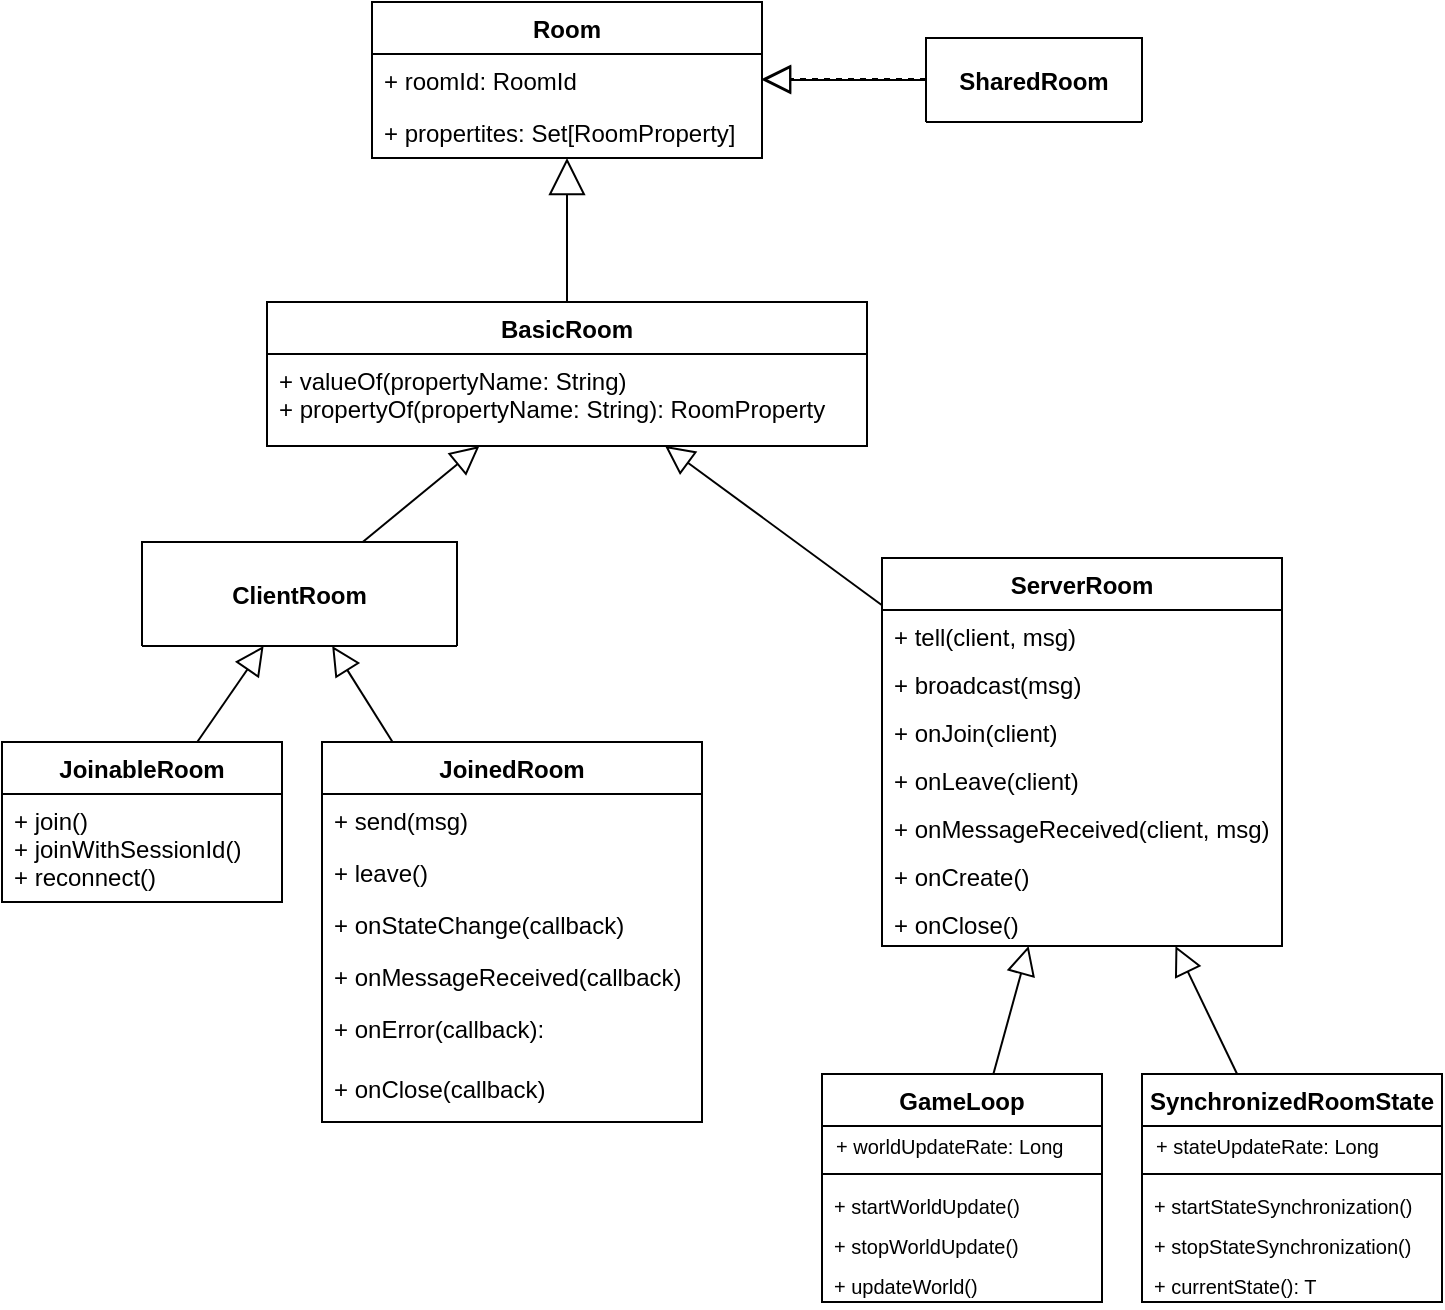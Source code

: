 <mxfile version="13.0.3" type="device" pages="4"><diagram id="ANvYU7w54oOPpQcC6ar3" name="detailed"><mxGraphModel dx="1086" dy="776" grid="1" gridSize="10" guides="1" tooltips="1" connect="1" arrows="1" fold="1" page="1" pageScale="1" pageWidth="827" pageHeight="1169" math="0" shadow="0"><root><mxCell id="0"/><mxCell id="1" parent="0"/><mxCell id="Jf699cSOZhtAb6FgL5ux-11" value="" style="endArrow=block;endSize=16;endFill=0;html=1;entryX=0.5;entryY=1;entryDx=0;entryDy=0;" parent="1" source="Jf699cSOZhtAb6FgL5ux-7" target="Jf699cSOZhtAb6FgL5ux-2" edge="1"><mxGeometry width="160" relative="1" as="geometry"><mxPoint x="120" y="130" as="sourcePoint"/><mxPoint x="280" y="130" as="targetPoint"/></mxGeometry></mxCell><mxCell id="tL595lsRaXTVZxqntEhU-9" value="" style="endArrow=block;endFill=0;endSize=12;html=1;" parent="1" source="q564kaZNd2fOxG2c7eRx-20" target="q564kaZNd2fOxG2c7eRx-17" edge="1"><mxGeometry width="160" relative="1" as="geometry"><mxPoint x="140" y="330" as="sourcePoint"/><mxPoint x="246.012" y="352" as="targetPoint"/></mxGeometry></mxCell><mxCell id="Jf699cSOZhtAb6FgL5ux-2" value="Room" style="swimlane;fontStyle=1;align=center;verticalAlign=top;childLayout=stackLayout;horizontal=1;startSize=26;horizontalStack=0;resizeParent=1;resizeParentMax=0;resizeLast=0;collapsible=1;marginBottom=0;" parent="1" vertex="1"><mxGeometry x="305" y="20" width="195" height="78" as="geometry"/></mxCell><mxCell id="Jf699cSOZhtAb6FgL5ux-3" value="+ roomId: RoomId" style="text;strokeColor=none;fillColor=none;align=left;verticalAlign=top;spacingLeft=4;spacingRight=4;overflow=hidden;rotatable=0;points=[[0,0.5],[1,0.5]];portConstraint=eastwest;" parent="Jf699cSOZhtAb6FgL5ux-2" vertex="1"><mxGeometry y="26" width="195" height="26" as="geometry"/></mxCell><mxCell id="q564kaZNd2fOxG2c7eRx-1" value="+ propertites: Set[RoomProperty]" style="text;strokeColor=none;fillColor=none;align=left;verticalAlign=top;spacingLeft=4;spacingRight=4;overflow=hidden;rotatable=0;points=[[0,0.5],[1,0.5]];portConstraint=eastwest;" parent="Jf699cSOZhtAb6FgL5ux-2" vertex="1"><mxGeometry y="52" width="195" height="26" as="geometry"/></mxCell><mxCell id="q564kaZNd2fOxG2c7eRx-27" style="edgeStyle=none;rounded=0;orthogonalLoop=1;jettySize=auto;html=1;startSize=8;endArrow=block;endFill=0;endSize=12;" parent="1" source="q564kaZNd2fOxG2c7eRx-23" target="q564kaZNd2fOxG2c7eRx-17" edge="1"><mxGeometry relative="1" as="geometry"/></mxCell><mxCell id="q564kaZNd2fOxG2c7eRx-62" style="edgeStyle=none;rounded=0;orthogonalLoop=1;jettySize=auto;html=1;startSize=8;endArrow=block;endFill=0;endSize=12;fontSize=12;" parent="1" source="q564kaZNd2fOxG2c7eRx-17" target="Jf699cSOZhtAb6FgL5ux-7" edge="1"><mxGeometry relative="1" as="geometry"/></mxCell><mxCell id="q564kaZNd2fOxG2c7eRx-59" style="edgeStyle=none;rounded=0;orthogonalLoop=1;jettySize=auto;html=1;startSize=8;endArrow=block;endFill=0;endSize=12;fontSize=12;" parent="1" source="q564kaZNd2fOxG2c7eRx-37" target="Jf699cSOZhtAb6FgL5ux-7" edge="1"><mxGeometry relative="1" as="geometry"/></mxCell><mxCell id="Jf699cSOZhtAb6FgL5ux-7" value="BasicRoom" style="swimlane;fontStyle=1;align=center;verticalAlign=top;childLayout=stackLayout;horizontal=1;startSize=26;horizontalStack=0;resizeParent=1;resizeParentMax=0;resizeLast=0;collapsible=1;marginBottom=0;" parent="1" vertex="1"><mxGeometry x="252.5" y="170" width="300" height="72" as="geometry"/></mxCell><mxCell id="Jf699cSOZhtAb6FgL5ux-10" value="+ valueOf(propertyName: String)&#10;+ propertyOf(propertyName: String): RoomProperty" style="text;strokeColor=none;fillColor=none;align=left;verticalAlign=top;spacingLeft=4;spacingRight=4;overflow=hidden;rotatable=0;points=[[0,0.5],[1,0.5]];portConstraint=eastwest;" parent="Jf699cSOZhtAb6FgL5ux-7" vertex="1"><mxGeometry y="26" width="300" height="46" as="geometry"/></mxCell><mxCell id="OmDBJyFpYIPHmztJFAtA-1" value="SharedRoom" style="swimlane;fontStyle=1;align=center;verticalAlign=middle;childLayout=stackLayout;horizontal=1;startSize=52;horizontalStack=0;resizeParent=1;resizeParentMax=0;resizeLast=0;collapsible=1;marginBottom=0;" parent="1" vertex="1"><mxGeometry x="582" y="38" width="108" height="42" as="geometry"/></mxCell><mxCell id="q564kaZNd2fOxG2c7eRx-37" value="ServerRoom" style="swimlane;fontStyle=1;align=center;verticalAlign=top;childLayout=stackLayout;horizontal=1;startSize=26;horizontalStack=0;resizeParent=1;resizeParentMax=0;resizeLast=0;collapsible=1;marginBottom=0;labelBackgroundColor=#ffffff;fillColor=#ffffff;" parent="1" vertex="1"><mxGeometry x="560" y="298" width="200" height="194" as="geometry"/></mxCell><mxCell id="q564kaZNd2fOxG2c7eRx-40" value="+ tell(client, msg)&#10;" style="text;strokeColor=none;fillColor=none;align=left;verticalAlign=top;spacingLeft=4;spacingRight=4;overflow=hidden;rotatable=0;points=[[0,0.5],[1,0.5]];portConstraint=eastwest;fontSize=12;" parent="q564kaZNd2fOxG2c7eRx-37" vertex="1"><mxGeometry y="26" width="200" height="24" as="geometry"/></mxCell><mxCell id="q564kaZNd2fOxG2c7eRx-41" value="+ broadcast(msg)" style="text;strokeColor=none;fillColor=none;align=left;verticalAlign=top;spacingLeft=4;spacingRight=4;overflow=hidden;rotatable=0;points=[[0,0.5],[1,0.5]];portConstraint=eastwest;fontSize=12;" parent="q564kaZNd2fOxG2c7eRx-37" vertex="1"><mxGeometry y="50" width="200" height="24" as="geometry"/></mxCell><mxCell id="q564kaZNd2fOxG2c7eRx-42" value="+ onJoin(client)" style="text;strokeColor=none;fillColor=none;align=left;verticalAlign=top;spacingLeft=4;spacingRight=4;overflow=hidden;rotatable=0;points=[[0,0.5],[1,0.5]];portConstraint=eastwest;fontSize=12;" parent="q564kaZNd2fOxG2c7eRx-37" vertex="1"><mxGeometry y="74" width="200" height="24" as="geometry"/></mxCell><mxCell id="q564kaZNd2fOxG2c7eRx-43" value="+ onLeave(client)" style="text;strokeColor=none;fillColor=none;align=left;verticalAlign=top;spacingLeft=4;spacingRight=4;overflow=hidden;rotatable=0;points=[[0,0.5],[1,0.5]];portConstraint=eastwest;fontSize=12;" parent="q564kaZNd2fOxG2c7eRx-37" vertex="1"><mxGeometry y="98" width="200" height="24" as="geometry"/></mxCell><mxCell id="q564kaZNd2fOxG2c7eRx-44" value="+ onMessageReceived(client, msg)" style="text;strokeColor=none;fillColor=none;align=left;verticalAlign=top;spacingLeft=4;spacingRight=4;overflow=hidden;rotatable=0;points=[[0,0.5],[1,0.5]];portConstraint=eastwest;fontSize=12;" parent="q564kaZNd2fOxG2c7eRx-37" vertex="1"><mxGeometry y="122" width="200" height="24" as="geometry"/></mxCell><mxCell id="q564kaZNd2fOxG2c7eRx-45" value="+ onCreate()" style="text;strokeColor=none;fillColor=none;align=left;verticalAlign=top;spacingLeft=4;spacingRight=4;overflow=hidden;rotatable=0;points=[[0,0.5],[1,0.5]];portConstraint=eastwest;fontSize=12;" parent="q564kaZNd2fOxG2c7eRx-37" vertex="1"><mxGeometry y="146" width="200" height="24" as="geometry"/></mxCell><mxCell id="q564kaZNd2fOxG2c7eRx-46" value="+ onClose()" style="text;strokeColor=none;fillColor=none;align=left;verticalAlign=top;spacingLeft=4;spacingRight=4;overflow=hidden;rotatable=0;points=[[0,0.5],[1,0.5]];portConstraint=eastwest;fontSize=12;" parent="q564kaZNd2fOxG2c7eRx-37" vertex="1"><mxGeometry y="170" width="200" height="24" as="geometry"/></mxCell><mxCell id="q564kaZNd2fOxG2c7eRx-60" style="edgeStyle=none;rounded=0;orthogonalLoop=1;jettySize=auto;html=1;startSize=8;endArrow=block;endFill=0;endSize=12;fontSize=12;" parent="1" source="q564kaZNd2fOxG2c7eRx-47" target="q564kaZNd2fOxG2c7eRx-37" edge="1"><mxGeometry relative="1" as="geometry"/></mxCell><mxCell id="q564kaZNd2fOxG2c7eRx-61" style="edgeStyle=none;rounded=0;orthogonalLoop=1;jettySize=auto;html=1;startSize=8;endArrow=block;endFill=0;endSize=12;fontSize=12;" parent="1" source="q564kaZNd2fOxG2c7eRx-53" target="q564kaZNd2fOxG2c7eRx-37" edge="1"><mxGeometry relative="1" as="geometry"/></mxCell><mxCell id="q564kaZNd2fOxG2c7eRx-53" value="SynchronizedRoomState" style="swimlane;fontStyle=1;align=center;verticalAlign=top;childLayout=stackLayout;horizontal=1;startSize=26;horizontalStack=0;resizeParent=1;resizeParentMax=0;resizeLast=0;collapsible=1;marginBottom=0;labelBackgroundColor=none;" parent="1" vertex="1"><mxGeometry x="690" y="556" width="150" height="114" as="geometry"/></mxCell><mxCell id="q564kaZNd2fOxG2c7eRx-54" value="+ stateUpdateRate: Long" style="text;strokeColor=none;fillColor=none;align=left;verticalAlign=middle;spacingLeft=5;spacingRight=4;overflow=hidden;rotatable=0;points=[[0,0.5],[1,0.5]];portConstraint=eastwest;spacing=2;fontSize=10;" parent="q564kaZNd2fOxG2c7eRx-53" vertex="1"><mxGeometry y="26" width="150" height="20" as="geometry"/></mxCell><mxCell id="q564kaZNd2fOxG2c7eRx-55" value="" style="line;strokeWidth=1;fillColor=none;align=left;verticalAlign=middle;spacingTop=-1;spacingLeft=3;spacingRight=3;rotatable=0;labelPosition=right;points=[];portConstraint=eastwest;" parent="q564kaZNd2fOxG2c7eRx-53" vertex="1"><mxGeometry y="46" width="150" height="8" as="geometry"/></mxCell><mxCell id="q564kaZNd2fOxG2c7eRx-56" value="+ startStateSynchronization()" style="text;strokeColor=none;fillColor=none;align=left;verticalAlign=top;spacingLeft=4;spacingRight=4;overflow=hidden;rotatable=0;points=[[0,0.5],[1,0.5]];portConstraint=eastwest;fontSize=10;" parent="q564kaZNd2fOxG2c7eRx-53" vertex="1"><mxGeometry y="54" width="150" height="20" as="geometry"/></mxCell><mxCell id="q564kaZNd2fOxG2c7eRx-57" value="+ stopStateSynchronization()" style="text;strokeColor=none;fillColor=none;align=left;verticalAlign=top;spacingLeft=4;spacingRight=4;overflow=hidden;rotatable=0;points=[[0,0.5],[1,0.5]];portConstraint=eastwest;fontSize=10;" parent="q564kaZNd2fOxG2c7eRx-53" vertex="1"><mxGeometry y="74" width="150" height="20" as="geometry"/></mxCell><mxCell id="q564kaZNd2fOxG2c7eRx-58" value="+ currentState(): T" style="text;strokeColor=none;fillColor=none;align=left;verticalAlign=top;spacingLeft=4;spacingRight=4;overflow=hidden;rotatable=0;points=[[0,0.5],[1,0.5]];portConstraint=eastwest;fontSize=10;" parent="q564kaZNd2fOxG2c7eRx-53" vertex="1"><mxGeometry y="94" width="150" height="20" as="geometry"/></mxCell><mxCell id="q564kaZNd2fOxG2c7eRx-17" value="ClientRoom" style="swimlane;fontStyle=1;align=center;verticalAlign=middle;childLayout=stackLayout;horizontal=1;startSize=52;horizontalStack=0;resizeParent=1;resizeParentMax=0;resizeLast=0;collapsible=1;marginBottom=0;" parent="1" vertex="1"><mxGeometry x="190" y="290" width="157.5" height="52" as="geometry"/></mxCell><mxCell id="q564kaZNd2fOxG2c7eRx-23" value="JoinedRoom" style="swimlane;fontStyle=1;align=center;verticalAlign=top;childLayout=stackLayout;horizontal=1;startSize=26;horizontalStack=0;resizeParent=1;resizeParentMax=0;resizeLast=0;collapsible=1;marginBottom=0;" parent="1" vertex="1"><mxGeometry x="280" y="390" width="190" height="190" as="geometry"/></mxCell><mxCell id="q564kaZNd2fOxG2c7eRx-29" value="+ send(msg)" style="text;strokeColor=none;fillColor=none;align=left;verticalAlign=top;spacingLeft=4;spacingRight=4;overflow=hidden;rotatable=0;points=[[0,0.5],[1,0.5]];portConstraint=eastwest;" parent="q564kaZNd2fOxG2c7eRx-23" vertex="1"><mxGeometry y="26" width="190" height="26" as="geometry"/></mxCell><mxCell id="q564kaZNd2fOxG2c7eRx-28" value="+ leave()" style="text;strokeColor=none;fillColor=none;align=left;verticalAlign=top;spacingLeft=4;spacingRight=4;overflow=hidden;rotatable=0;points=[[0,0.5],[1,0.5]];portConstraint=eastwest;" parent="q564kaZNd2fOxG2c7eRx-23" vertex="1"><mxGeometry y="52" width="190" height="26" as="geometry"/></mxCell><mxCell id="q564kaZNd2fOxG2c7eRx-26" value="+ onStateChange(callback)" style="text;strokeColor=none;fillColor=none;align=left;verticalAlign=top;spacingLeft=4;spacingRight=4;overflow=hidden;rotatable=0;points=[[0,0.5],[1,0.5]];portConstraint=eastwest;" parent="q564kaZNd2fOxG2c7eRx-23" vertex="1"><mxGeometry y="78" width="190" height="26" as="geometry"/></mxCell><mxCell id="q564kaZNd2fOxG2c7eRx-30" value="+ onMessageReceived(callback)" style="text;strokeColor=none;fillColor=none;align=left;verticalAlign=top;spacingLeft=4;spacingRight=4;overflow=hidden;rotatable=0;points=[[0,0.5],[1,0.5]];portConstraint=eastwest;" parent="q564kaZNd2fOxG2c7eRx-23" vertex="1"><mxGeometry y="104" width="190" height="26" as="geometry"/></mxCell><mxCell id="q564kaZNd2fOxG2c7eRx-24" value="+ onError(callback): " style="text;strokeColor=none;fillColor=none;align=left;verticalAlign=top;spacingLeft=4;spacingRight=4;overflow=hidden;rotatable=0;points=[[0,0.5],[1,0.5]];portConstraint=eastwest;" parent="q564kaZNd2fOxG2c7eRx-23" vertex="1"><mxGeometry y="130" width="190" height="60" as="geometry"/></mxCell><mxCell id="q564kaZNd2fOxG2c7eRx-20" value="JoinableRoom" style="swimlane;fontStyle=1;align=center;verticalAlign=top;childLayout=stackLayout;horizontal=1;startSize=26;horizontalStack=0;resizeParent=1;resizeParentMax=0;resizeLast=0;collapsible=1;marginBottom=0;" parent="1" vertex="1"><mxGeometry x="120" y="390" width="140" height="80" as="geometry"/></mxCell><mxCell id="q564kaZNd2fOxG2c7eRx-21" value="+ join()&#10;+ joinWithSessionId()&#10;+ reconnect()&#10;&#10;" style="text;strokeColor=none;fillColor=none;align=left;verticalAlign=top;spacingLeft=4;spacingRight=4;overflow=hidden;rotatable=0;points=[[0,0.5],[1,0.5]];portConstraint=eastwest;" parent="q564kaZNd2fOxG2c7eRx-20" vertex="1"><mxGeometry y="26" width="140" height="54" as="geometry"/></mxCell><mxCell id="q564kaZNd2fOxG2c7eRx-47" value="GameLoop" style="swimlane;fontStyle=1;align=center;verticalAlign=top;childLayout=stackLayout;horizontal=1;startSize=26;horizontalStack=0;resizeParent=1;resizeParentMax=0;resizeLast=0;collapsible=1;marginBottom=0;labelBackgroundColor=none;" parent="1" vertex="1"><mxGeometry x="530" y="556" width="140" height="114" as="geometry"/></mxCell><mxCell id="q564kaZNd2fOxG2c7eRx-48" value="+ worldUpdateRate: Long" style="text;strokeColor=none;fillColor=none;align=left;verticalAlign=middle;spacingLeft=5;spacingRight=4;overflow=hidden;rotatable=0;points=[[0,0.5],[1,0.5]];portConstraint=eastwest;spacing=2;fontSize=10;" parent="q564kaZNd2fOxG2c7eRx-47" vertex="1"><mxGeometry y="26" width="140" height="20" as="geometry"/></mxCell><mxCell id="q564kaZNd2fOxG2c7eRx-49" value="" style="line;strokeWidth=1;fillColor=none;align=left;verticalAlign=middle;spacingTop=-1;spacingLeft=3;spacingRight=3;rotatable=0;labelPosition=right;points=[];portConstraint=eastwest;" parent="q564kaZNd2fOxG2c7eRx-47" vertex="1"><mxGeometry y="46" width="140" height="8" as="geometry"/></mxCell><mxCell id="q564kaZNd2fOxG2c7eRx-50" value="+ startWorldUpdate()" style="text;strokeColor=none;fillColor=none;align=left;verticalAlign=top;spacingLeft=4;spacingRight=4;overflow=hidden;rotatable=0;points=[[0,0.5],[1,0.5]];portConstraint=eastwest;fontSize=10;" parent="q564kaZNd2fOxG2c7eRx-47" vertex="1"><mxGeometry y="54" width="140" height="20" as="geometry"/></mxCell><mxCell id="q564kaZNd2fOxG2c7eRx-51" value="+ stopWorldUpdate()" style="text;strokeColor=none;fillColor=none;align=left;verticalAlign=top;spacingLeft=4;spacingRight=4;overflow=hidden;rotatable=0;points=[[0,0.5],[1,0.5]];portConstraint=eastwest;fontSize=10;" parent="q564kaZNd2fOxG2c7eRx-47" vertex="1"><mxGeometry y="74" width="140" height="20" as="geometry"/></mxCell><mxCell id="q564kaZNd2fOxG2c7eRx-52" value="+ updateWorld()" style="text;strokeColor=none;fillColor=none;align=left;verticalAlign=top;spacingLeft=4;spacingRight=4;overflow=hidden;rotatable=0;points=[[0,0.5],[1,0.5]];portConstraint=eastwest;fontSize=10;" parent="q564kaZNd2fOxG2c7eRx-47" vertex="1"><mxGeometry y="94" width="140" height="20" as="geometry"/></mxCell><mxCell id="OmDBJyFpYIPHmztJFAtA-4" style="edgeStyle=none;rounded=0;orthogonalLoop=1;jettySize=auto;html=1;startSize=8;endArrow=block;endFill=0;endSize=12;fontSize=12;" parent="1" source="OmDBJyFpYIPHmztJFAtA-1" target="Jf699cSOZhtAb6FgL5ux-2" edge="1"><mxGeometry relative="1" as="geometry"/></mxCell><mxCell id="ifW5zRImPuXPrIfAHnzN-2" value="+ onClose(callback)" style="text;strokeColor=none;fillColor=none;align=left;verticalAlign=top;spacingLeft=4;spacingRight=4;overflow=hidden;rotatable=0;points=[[0,0.5],[1,0.5]];portConstraint=eastwest;" vertex="1" parent="1"><mxGeometry x="280" y="550" width="190" height="26" as="geometry"/></mxCell><mxCell id="ifW5zRImPuXPrIfAHnzN-3" style="edgeStyle=none;rounded=0;orthogonalLoop=1;jettySize=auto;html=1;startSize=8;endArrow=block;endFill=0;endSize=12;fontSize=12;dashed=1;" edge="1" parent="1"><mxGeometry relative="1" as="geometry"><mxPoint x="582" y="58.5" as="sourcePoint"/><mxPoint x="500" y="58.5" as="targetPoint"/></mxGeometry></mxCell></root></mxGraphModel></diagram><diagram id="nS-0k1jX-BRcm239sArv" name="Page-2"><mxGraphModel dx="1086" dy="776" grid="1" gridSize="10" guides="1" tooltips="1" connect="1" arrows="1" fold="1" page="1" pageScale="1" pageWidth="827" pageHeight="1169" math="0" shadow="0"><root><mxCell id="82kG2fMaNfjDo4Lb9i8f-0"/><mxCell id="82kG2fMaNfjDo4Lb9i8f-1" parent="82kG2fMaNfjDo4Lb9i8f-0"/><mxCell id="82kG2fMaNfjDo4Lb9i8f-2" value="" style="endArrow=block;endSize=12;endFill=0;html=1;entryX=0.5;entryY=1;entryDx=0;entryDy=0;" parent="82kG2fMaNfjDo4Lb9i8f-1" source="82kG2fMaNfjDo4Lb9i8f-10" target="82kG2fMaNfjDo4Lb9i8f-4" edge="1"><mxGeometry width="160" relative="1" as="geometry"><mxPoint x="120" y="130" as="sourcePoint"/><mxPoint x="280" y="130" as="targetPoint"/></mxGeometry></mxCell><mxCell id="82kG2fMaNfjDo4Lb9i8f-3" value="" style="endArrow=block;dashed=1;endFill=0;endSize=12;html=1;" parent="82kG2fMaNfjDo4Lb9i8f-1" source="82kG2fMaNfjDo4Lb9i8f-35" target="82kG2fMaNfjDo4Lb9i8f-28" edge="1"><mxGeometry width="160" relative="1" as="geometry"><mxPoint x="140" y="330" as="sourcePoint"/><mxPoint x="246.012" y="352" as="targetPoint"/></mxGeometry></mxCell><mxCell id="82kG2fMaNfjDo4Lb9i8f-7" style="edgeStyle=none;rounded=0;orthogonalLoop=1;jettySize=auto;html=1;startSize=8;endArrow=block;endFill=0;endSize=12;dashed=1;" parent="82kG2fMaNfjDo4Lb9i8f-1" source="82kG2fMaNfjDo4Lb9i8f-29" target="82kG2fMaNfjDo4Lb9i8f-28" edge="1"><mxGeometry relative="1" as="geometry"/></mxCell><mxCell id="82kG2fMaNfjDo4Lb9i8f-8" style="edgeStyle=none;rounded=0;orthogonalLoop=1;jettySize=auto;html=1;startSize=8;endArrow=block;endFill=0;endSize=12;fontSize=12;" parent="82kG2fMaNfjDo4Lb9i8f-1" source="82kG2fMaNfjDo4Lb9i8f-28" target="82kG2fMaNfjDo4Lb9i8f-10" edge="1"><mxGeometry relative="1" as="geometry"/></mxCell><mxCell id="82kG2fMaNfjDo4Lb9i8f-9" style="edgeStyle=none;rounded=0;orthogonalLoop=1;jettySize=auto;html=1;startSize=8;endArrow=block;endFill=0;endSize=12;fontSize=12;" parent="82kG2fMaNfjDo4Lb9i8f-1" source="82kG2fMaNfjDo4Lb9i8f-12" target="82kG2fMaNfjDo4Lb9i8f-10" edge="1"><mxGeometry relative="1" as="geometry"/></mxCell><mxCell id="82kG2fMaNfjDo4Lb9i8f-20" style="edgeStyle=none;rounded=0;orthogonalLoop=1;jettySize=auto;html=1;startSize=8;endArrow=block;endFill=0;endSize=12;fontSize=12;" parent="82kG2fMaNfjDo4Lb9i8f-1" source="82kG2fMaNfjDo4Lb9i8f-38" target="82kG2fMaNfjDo4Lb9i8f-12" edge="1"><mxGeometry relative="1" as="geometry"/></mxCell><mxCell id="82kG2fMaNfjDo4Lb9i8f-21" style="edgeStyle=none;rounded=0;orthogonalLoop=1;jettySize=auto;html=1;startSize=8;endArrow=block;endFill=0;endSize=12;fontSize=12;" parent="82kG2fMaNfjDo4Lb9i8f-1" source="82kG2fMaNfjDo4Lb9i8f-22" target="82kG2fMaNfjDo4Lb9i8f-12" edge="1"><mxGeometry relative="1" as="geometry"/></mxCell><mxCell id="82kG2fMaNfjDo4Lb9i8f-28" value="ClientRoom" style="swimlane;fontStyle=1;align=center;verticalAlign=middle;childLayout=stackLayout;horizontal=1;startSize=52;horizontalStack=0;resizeParent=1;resizeParentMax=0;resizeLast=0;collapsible=1;marginBottom=0;" parent="82kG2fMaNfjDo4Lb9i8f-1" vertex="1"><mxGeometry x="190" y="290" width="125" height="50" as="geometry"/></mxCell><mxCell id="82kG2fMaNfjDo4Lb9i8f-10" value="BasicRoom" style="swimlane;fontStyle=1;align=center;verticalAlign=middle;childLayout=stackLayout;horizontal=1;startSize=72;horizontalStack=0;resizeParent=1;resizeParentMax=0;resizeLast=0;collapsible=1;marginBottom=0;" parent="82kG2fMaNfjDo4Lb9i8f-1" vertex="1"><mxGeometry x="333.75" y="180" width="125" height="50" as="geometry"/></mxCell><mxCell id="82kG2fMaNfjDo4Lb9i8f-35" value="JoinableRoom" style="swimlane;fontStyle=1;align=center;verticalAlign=middle;childLayout=stackLayout;horizontal=1;startSize=52;horizontalStack=0;resizeParent=1;resizeParentMax=0;resizeLast=0;collapsible=1;marginBottom=0;" parent="82kG2fMaNfjDo4Lb9i8f-1" vertex="1"><mxGeometry x="120" y="400" width="110" height="35" as="geometry"/></mxCell><mxCell id="82kG2fMaNfjDo4Lb9i8f-4" value="Room" style="swimlane;fontStyle=1;align=center;verticalAlign=middle;childLayout=stackLayout;horizontal=1;startSize=78;horizontalStack=0;resizeParent=1;resizeParentMax=0;resizeLast=0;collapsible=1;marginBottom=0;" parent="82kG2fMaNfjDo4Lb9i8f-1" vertex="1"><mxGeometry x="353.75" y="80" width="85" height="48" as="geometry"/></mxCell><mxCell id="82kG2fMaNfjDo4Lb9i8f-29" value="JoinedRoom" style="swimlane;fontStyle=1;align=center;verticalAlign=middle;childLayout=stackLayout;horizontal=1;startSize=52;horizontalStack=0;resizeParent=1;resizeParentMax=0;resizeLast=0;collapsible=1;marginBottom=0;" parent="82kG2fMaNfjDo4Lb9i8f-1" vertex="1"><mxGeometry x="280" y="400" width="110" height="35" as="geometry"/></mxCell><mxCell id="82kG2fMaNfjDo4Lb9i8f-12" value="ServerRoom" style="swimlane;fontStyle=1;align=center;verticalAlign=middle;childLayout=stackLayout;horizontal=1;startSize=50;horizontalStack=0;resizeParent=1;resizeParentMax=0;resizeLast=0;collapsible=1;marginBottom=0;labelBackgroundColor=#ffffff;fillColor=#ffffff;" parent="82kG2fMaNfjDo4Lb9i8f-1" vertex="1"><mxGeometry x="500" y="290" width="125" height="50" as="geometry"/></mxCell><mxCell id="82kG2fMaNfjDo4Lb9i8f-38" value="GameLoop" style="swimlane;fontStyle=1;align=center;verticalAlign=middle;childLayout=stackLayout;horizontal=1;startSize=35;horizontalStack=0;resizeParent=1;resizeParentMax=0;resizeLast=0;collapsible=1;marginBottom=0;labelBackgroundColor=none;" parent="82kG2fMaNfjDo4Lb9i8f-1" vertex="1"><mxGeometry x="430" y="400" width="140" height="35" as="geometry"/></mxCell><mxCell id="82kG2fMaNfjDo4Lb9i8f-22" value="SynchronizedRoomState" style="swimlane;fontStyle=1;align=center;verticalAlign=middle;childLayout=stackLayout;horizontal=1;startSize=35;horizontalStack=0;resizeParent=1;resizeParentMax=0;resizeLast=0;collapsible=1;marginBottom=0;labelBackgroundColor=none;" parent="82kG2fMaNfjDo4Lb9i8f-1" vertex="1"><mxGeometry x="580" y="400" width="150" height="35" as="geometry"/></mxCell></root></mxGraphModel></diagram><diagram id="jXuK49XHvOL2DQo-oeTp" name="Page-3"><mxGraphModel dx="1086" dy="776" grid="1" gridSize="10" guides="1" tooltips="1" connect="1" arrows="1" fold="1" page="1" pageScale="1" pageWidth="827" pageHeight="1169" math="0" shadow="0"><root><mxCell id="lmc9ALdjlUcpM2SNsOKq-0"/><mxCell id="lmc9ALdjlUcpM2SNsOKq-1" parent="lmc9ALdjlUcpM2SNsOKq-0"/><mxCell id="bA6wwYij9P8J1IgaDy36-44" value="" style="endArrow=block;endSize=16;endFill=0;html=1;entryX=0.5;entryY=1;entryDx=0;entryDy=0;dashed=1;" edge="1" parent="lmc9ALdjlUcpM2SNsOKq-1" source="bA6wwYij9P8J1IgaDy36-52" target="bA6wwYij9P8J1IgaDy36-46"><mxGeometry width="160" relative="1" as="geometry"><mxPoint x="130" y="140" as="sourcePoint"/><mxPoint x="290" y="140" as="targetPoint"/></mxGeometry></mxCell><mxCell id="bA6wwYij9P8J1IgaDy36-46" value="Room" style="swimlane;fontStyle=1;align=center;verticalAlign=top;childLayout=stackLayout;horizontal=1;startSize=26;horizontalStack=0;resizeParent=1;resizeParentMax=0;resizeLast=0;collapsible=1;marginBottom=0;" vertex="1" parent="lmc9ALdjlUcpM2SNsOKq-1"><mxGeometry x="315" y="30" width="195" height="78" as="geometry"/></mxCell><mxCell id="bA6wwYij9P8J1IgaDy36-47" value="+ roomId: RoomId" style="text;strokeColor=none;fillColor=none;align=left;verticalAlign=top;spacingLeft=4;spacingRight=4;overflow=hidden;rotatable=0;points=[[0,0.5],[1,0.5]];portConstraint=eastwest;" vertex="1" parent="bA6wwYij9P8J1IgaDy36-46"><mxGeometry y="26" width="195" height="26" as="geometry"/></mxCell><mxCell id="bA6wwYij9P8J1IgaDy36-48" value="+ propertites: Set[RoomProperty]" style="text;strokeColor=none;fillColor=none;align=left;verticalAlign=top;spacingLeft=4;spacingRight=4;overflow=hidden;rotatable=0;points=[[0,0.5],[1,0.5]];portConstraint=eastwest;" vertex="1" parent="bA6wwYij9P8J1IgaDy36-46"><mxGeometry y="52" width="195" height="26" as="geometry"/></mxCell><mxCell id="bA6wwYij9P8J1IgaDy36-50" style="edgeStyle=none;rounded=0;orthogonalLoop=1;jettySize=auto;html=1;startSize=8;endArrow=block;endFill=0;endSize=12;fontSize=12;exitX=0.5;exitY=0;exitDx=0;exitDy=0;dashed=1;" edge="1" parent="lmc9ALdjlUcpM2SNsOKq-1" source="8RUiEOQkc9yUNHaTF_NH-4" target="bA6wwYij9P8J1IgaDy36-52"><mxGeometry relative="1" as="geometry"><mxPoint x="310.364" y="300" as="sourcePoint"/></mxGeometry></mxCell><mxCell id="bA6wwYij9P8J1IgaDy36-51" style="edgeStyle=none;rounded=0;orthogonalLoop=1;jettySize=auto;html=1;startSize=8;endArrow=block;endFill=0;endSize=12;fontSize=12;exitX=0.5;exitY=0;exitDx=0;exitDy=0;dashed=1;" edge="1" parent="lmc9ALdjlUcpM2SNsOKq-1" source="8RUiEOQkc9yUNHaTF_NH-7" target="bA6wwYij9P8J1IgaDy36-52"><mxGeometry relative="1" as="geometry"><mxPoint x="570" y="331.602" as="sourcePoint"/></mxGeometry></mxCell><mxCell id="bA6wwYij9P8J1IgaDy36-52" value="BasicRoom" style="swimlane;fontStyle=1;align=center;verticalAlign=top;childLayout=stackLayout;horizontal=1;startSize=26;horizontalStack=0;resizeParent=1;resizeParentMax=0;resizeLast=0;collapsible=1;marginBottom=0;" vertex="1" parent="lmc9ALdjlUcpM2SNsOKq-1"><mxGeometry x="262.5" y="180" width="300" height="72" as="geometry"/></mxCell><mxCell id="bA6wwYij9P8J1IgaDy36-53" value="+ valueOf(propertyName: String)&#10;+ propertyOf(propertyName: String): RoomProperty" style="text;strokeColor=none;fillColor=none;align=left;verticalAlign=top;spacingLeft=4;spacingRight=4;overflow=hidden;rotatable=0;points=[[0,0.5],[1,0.5]];portConstraint=eastwest;" vertex="1" parent="bA6wwYij9P8J1IgaDy36-52"><mxGeometry y="26" width="300" height="46" as="geometry"/></mxCell><mxCell id="bA6wwYij9P8J1IgaDy36-54" value="SharedRoom" style="swimlane;fontStyle=1;align=center;verticalAlign=middle;childLayout=stackLayout;horizontal=1;startSize=52;horizontalStack=0;resizeParent=1;resizeParentMax=0;resizeLast=0;collapsible=1;marginBottom=0;" vertex="1" parent="lmc9ALdjlUcpM2SNsOKq-1"><mxGeometry x="592" y="48" width="108" height="42" as="geometry"/></mxCell><mxCell id="bA6wwYij9P8J1IgaDy36-87" style="edgeStyle=none;rounded=0;orthogonalLoop=1;jettySize=auto;html=1;startSize=8;endArrow=block;endFill=0;endSize=12;fontSize=12;" edge="1" parent="lmc9ALdjlUcpM2SNsOKq-1" source="bA6wwYij9P8J1IgaDy36-54" target="bA6wwYij9P8J1IgaDy36-46"><mxGeometry relative="1" as="geometry"/></mxCell><mxCell id="8RUiEOQkc9yUNHaTF_NH-0" value="" style="endArrow=block;dashed=1;endFill=0;endSize=12;html=1;" edge="1" parent="lmc9ALdjlUcpM2SNsOKq-1" source="8RUiEOQkc9yUNHaTF_NH-5" target="8RUiEOQkc9yUNHaTF_NH-4"><mxGeometry width="160" relative="1" as="geometry"><mxPoint x="172.9" y="390" as="sourcePoint"/><mxPoint x="278.912" y="412" as="targetPoint"/></mxGeometry></mxCell><mxCell id="8RUiEOQkc9yUNHaTF_NH-1" style="edgeStyle=none;rounded=0;orthogonalLoop=1;jettySize=auto;html=1;startSize=8;endArrow=block;endFill=0;endSize=12;dashed=1;" edge="1" parent="lmc9ALdjlUcpM2SNsOKq-1" source="8RUiEOQkc9yUNHaTF_NH-6" target="8RUiEOQkc9yUNHaTF_NH-4"><mxGeometry relative="1" as="geometry"/></mxCell><mxCell id="8RUiEOQkc9yUNHaTF_NH-2" style="edgeStyle=none;rounded=0;orthogonalLoop=1;jettySize=auto;html=1;startSize=8;endArrow=block;endFill=0;endSize=12;fontSize=12;dashed=1;" edge="1" parent="lmc9ALdjlUcpM2SNsOKq-1" source="8RUiEOQkc9yUNHaTF_NH-8" target="8RUiEOQkc9yUNHaTF_NH-7"><mxGeometry relative="1" as="geometry"/></mxCell><mxCell id="8RUiEOQkc9yUNHaTF_NH-3" style="edgeStyle=none;rounded=0;orthogonalLoop=1;jettySize=auto;html=1;startSize=8;endArrow=block;endFill=0;endSize=12;fontSize=12;dashed=1;" edge="1" parent="lmc9ALdjlUcpM2SNsOKq-1" target="8RUiEOQkc9yUNHaTF_NH-7"><mxGeometry relative="1" as="geometry"><mxPoint x="672.107" y="460" as="sourcePoint"/></mxGeometry></mxCell><mxCell id="8RUiEOQkc9yUNHaTF_NH-5" value="JoinableRoom" style="swimlane;fontStyle=1;align=center;verticalAlign=middle;childLayout=stackLayout;horizontal=1;startSize=52;horizontalStack=0;resizeParent=1;resizeParentMax=0;resizeLast=0;collapsible=1;marginBottom=0;" vertex="1" parent="lmc9ALdjlUcpM2SNsOKq-1"><mxGeometry x="140" y="450" width="110" height="35" as="geometry"/></mxCell><mxCell id="8RUiEOQkc9yUNHaTF_NH-4" value="ClientRoom" style="swimlane;fontStyle=1;align=center;verticalAlign=middle;childLayout=stackLayout;horizontal=1;startSize=52;horizontalStack=0;resizeParent=1;resizeParentMax=0;resizeLast=0;collapsible=1;marginBottom=0;" vertex="1" parent="lmc9ALdjlUcpM2SNsOKq-1"><mxGeometry x="200" y="310" width="125" height="50" as="geometry"/></mxCell><mxCell id="8RUiEOQkc9yUNHaTF_NH-7" value="ServerRoom" style="swimlane;fontStyle=1;align=center;verticalAlign=middle;childLayout=stackLayout;horizontal=1;startSize=50;horizontalStack=0;resizeParent=1;resizeParentMax=0;resizeLast=0;collapsible=1;marginBottom=0;labelBackgroundColor=#ffffff;fillColor=#ffffff;" vertex="1" parent="lmc9ALdjlUcpM2SNsOKq-1"><mxGeometry x="495" y="310" width="125" height="50" as="geometry"/></mxCell><mxCell id="8RUiEOQkc9yUNHaTF_NH-8" value="GameLoop" style="swimlane;fontStyle=1;align=center;verticalAlign=middle;childLayout=stackLayout;horizontal=1;startSize=35;horizontalStack=0;resizeParent=1;resizeParentMax=0;resizeLast=0;collapsible=1;marginBottom=0;labelBackgroundColor=none;" vertex="1" parent="lmc9ALdjlUcpM2SNsOKq-1"><mxGeometry x="430" y="450" width="140" height="35" as="geometry"/></mxCell><mxCell id="8RUiEOQkc9yUNHaTF_NH-9" value="SynchronizedRoomState" style="swimlane;fontStyle=1;align=center;verticalAlign=middle;childLayout=stackLayout;horizontal=1;startSize=35;horizontalStack=0;resizeParent=1;resizeParentMax=0;resizeLast=0;collapsible=1;marginBottom=0;labelBackgroundColor=none;" vertex="1" parent="lmc9ALdjlUcpM2SNsOKq-1"><mxGeometry x="600" y="450" width="150" height="35" as="geometry"/></mxCell><mxCell id="8RUiEOQkc9yUNHaTF_NH-6" value="JoinedRoom" style="swimlane;fontStyle=1;align=center;verticalAlign=middle;childLayout=stackLayout;horizontal=1;startSize=52;horizontalStack=0;resizeParent=1;resizeParentMax=0;resizeLast=0;collapsible=1;marginBottom=0;" vertex="1" parent="lmc9ALdjlUcpM2SNsOKq-1"><mxGeometry x="280" y="450" width="110" height="35" as="geometry"/></mxCell></root></mxGraphModel></diagram><diagram id="UWOGe96sFC5fvnwpxAq-" name="server"><mxGraphModel dx="1086" dy="776" grid="1" gridSize="10" guides="1" tooltips="1" connect="1" arrows="1" fold="1" page="1" pageScale="1" pageWidth="827" pageHeight="1169" math="0" shadow="0"><root><mxCell id="kCYz8bWBBVI4Hr_ZKfA5-0"/><mxCell id="kCYz8bWBBVI4Hr_ZKfA5-1" parent="kCYz8bWBBVI4Hr_ZKfA5-0"/><mxCell id="c1U2BXhjYqEPUL8S3MVg-0" value="Room" style="swimlane;fontStyle=1;align=center;verticalAlign=top;childLayout=stackLayout;horizontal=1;startSize=26;horizontalStack=0;resizeParent=1;resizeParentMax=0;resizeLast=0;collapsible=1;marginBottom=0;" parent="kCYz8bWBBVI4Hr_ZKfA5-1" vertex="1"><mxGeometry x="305" y="20" width="195" height="78" as="geometry"/></mxCell><mxCell id="c1U2BXhjYqEPUL8S3MVg-1" value="+ roomId: RoomId" style="text;strokeColor=none;fillColor=none;align=left;verticalAlign=top;spacingLeft=4;spacingRight=4;overflow=hidden;rotatable=0;points=[[0,0.5],[1,0.5]];portConstraint=eastwest;" parent="c1U2BXhjYqEPUL8S3MVg-0" vertex="1"><mxGeometry y="26" width="195" height="26" as="geometry"/></mxCell><mxCell id="c1U2BXhjYqEPUL8S3MVg-2" value="+ propertites: Set[RoomProperty]" style="text;strokeColor=none;fillColor=none;align=left;verticalAlign=top;spacingLeft=4;spacingRight=4;overflow=hidden;rotatable=0;points=[[0,0.5],[1,0.5]];portConstraint=eastwest;" parent="c1U2BXhjYqEPUL8S3MVg-0" vertex="1"><mxGeometry y="52" width="195" height="26" as="geometry"/></mxCell><mxCell id="c1U2BXhjYqEPUL8S3MVg-11" style="edgeStyle=none;rounded=0;orthogonalLoop=1;jettySize=auto;html=1;startSize=8;endArrow=block;endFill=0;endSize=12;fontSize=12;" parent="kCYz8bWBBVI4Hr_ZKfA5-1" source="c1U2BXhjYqEPUL8S3MVg-19" target="r9f8YnzCsqGr7gEaaDu9-0" edge="1"><mxGeometry relative="1" as="geometry"><mxPoint x="364.404" y="364.0" as="targetPoint"/></mxGeometry></mxCell><mxCell id="c1U2BXhjYqEPUL8S3MVg-12" style="edgeStyle=none;rounded=0;orthogonalLoop=1;jettySize=auto;html=1;startSize=8;endArrow=block;endFill=0;endSize=12;fontSize=12;" parent="kCYz8bWBBVI4Hr_ZKfA5-1" source="c1U2BXhjYqEPUL8S3MVg-13" target="r9f8YnzCsqGr7gEaaDu9-0" edge="1"><mxGeometry relative="1" as="geometry"><mxPoint x="442.271" y="364.0" as="targetPoint"/></mxGeometry></mxCell><mxCell id="c1U2BXhjYqEPUL8S3MVg-25" style="rounded=0;orthogonalLoop=1;jettySize=auto;html=1;endArrow=block;endFill=0;startSize=10;endSize=12;exitX=0.556;exitY=0.041;exitDx=0;exitDy=0;exitPerimeter=0;" parent="kCYz8bWBBVI4Hr_ZKfA5-1" source="r9f8YnzCsqGr7gEaaDu9-0" target="c1U2BXhjYqEPUL8S3MVg-0" edge="1"><mxGeometry relative="1" as="geometry"><mxPoint x="401.166" y="170" as="sourcePoint"/></mxGeometry></mxCell><mxCell id="HiVlQtQ1CVjseC2JWSwl-21" style="rounded=0;orthogonalLoop=1;jettySize=auto;html=1;endArrow=block;endFill=0;endSize=12;edgeStyle=orthogonalEdgeStyle;" parent="kCYz8bWBBVI4Hr_ZKfA5-1" source="r9f8YnzCsqGr7gEaaDu9-0" target="HiVlQtQ1CVjseC2JWSwl-17" edge="1"><mxGeometry relative="1" as="geometry"><Array as="points"><mxPoint x="330" y="110"/></Array></mxGeometry></mxCell><mxCell id="HiVlQtQ1CVjseC2JWSwl-22" style="edgeStyle=none;rounded=0;orthogonalLoop=1;jettySize=auto;html=1;endArrow=block;endFill=0;endSize=12;" parent="kCYz8bWBBVI4Hr_ZKfA5-1" source="r9f8YnzCsqGr7gEaaDu9-0" target="HiVlQtQ1CVjseC2JWSwl-6" edge="1"><mxGeometry relative="1" as="geometry"/></mxCell><mxCell id="HiVlQtQ1CVjseC2JWSwl-23" style="edgeStyle=none;rounded=0;orthogonalLoop=1;jettySize=auto;html=1;endArrow=block;endFill=0;endSize=12;" parent="kCYz8bWBBVI4Hr_ZKfA5-1" source="r9f8YnzCsqGr7gEaaDu9-0" target="HiVlQtQ1CVjseC2JWSwl-9" edge="1"><mxGeometry relative="1" as="geometry"/></mxCell><mxCell id="HiVlQtQ1CVjseC2JWSwl-24" style="edgeStyle=orthogonalEdgeStyle;rounded=0;orthogonalLoop=1;jettySize=auto;html=1;endArrow=block;endFill=0;endSize=12;" parent="kCYz8bWBBVI4Hr_ZKfA5-1" source="r9f8YnzCsqGr7gEaaDu9-0" target="HiVlQtQ1CVjseC2JWSwl-12" edge="1"><mxGeometry relative="1" as="geometry"><Array as="points"><mxPoint x="320" y="419"/></Array></mxGeometry></mxCell><mxCell id="r9f8YnzCsqGr7gEaaDu9-0" value="ServerRoom" style="swimlane;fontStyle=3;align=center;verticalAlign=top;childLayout=stackLayout;horizontal=1;startSize=26;horizontalStack=0;resizeParent=1;resizeParentMax=0;resizeLast=0;collapsible=1;marginBottom=0;labelBackgroundColor=#ffffff;fillColor=#ffffff;" parent="kCYz8bWBBVI4Hr_ZKfA5-1" vertex="1"><mxGeometry x="305" y="130" width="180" height="242" as="geometry"/></mxCell><mxCell id="r9f8YnzCsqGr7gEaaDu9-1" value="+ addClient(client)" style="text;strokeColor=none;fillColor=none;align=left;verticalAlign=top;spacingLeft=4;spacingRight=4;overflow=hidden;rotatable=0;points=[[0,0.5],[1,0.5]];portConstraint=eastwest;fontSize=10;labelBackgroundColor=none;" parent="r9f8YnzCsqGr7gEaaDu9-0" vertex="1"><mxGeometry y="26" width="180" height="24" as="geometry"/></mxCell><mxCell id="r9f8YnzCsqGr7gEaaDu9-2" value="+ removeClient(client)&#10;" style="text;strokeColor=none;fillColor=none;align=left;verticalAlign=top;spacingLeft=4;spacingRight=4;overflow=hidden;rotatable=0;points=[[0,0.5],[1,0.5]];portConstraint=eastwest;fontSize=10;" parent="r9f8YnzCsqGr7gEaaDu9-0" vertex="1"><mxGeometry y="50" width="180" height="24" as="geometry"/></mxCell><mxCell id="r9f8YnzCsqGr7gEaaDu9-3" value="+ tell(client, msg)&#10;" style="text;strokeColor=none;fillColor=none;align=left;verticalAlign=top;spacingLeft=4;spacingRight=4;overflow=hidden;rotatable=0;points=[[0,0.5],[1,0.5]];portConstraint=eastwest;fontSize=10;" parent="r9f8YnzCsqGr7gEaaDu9-0" vertex="1"><mxGeometry y="74" width="180" height="24" as="geometry"/></mxCell><mxCell id="r9f8YnzCsqGr7gEaaDu9-4" value="+ broadcast(msg)" style="text;strokeColor=none;fillColor=none;align=left;verticalAlign=top;spacingLeft=4;spacingRight=4;overflow=hidden;rotatable=0;points=[[0,0.5],[1,0.5]];portConstraint=eastwest;fontSize=10;" parent="r9f8YnzCsqGr7gEaaDu9-0" vertex="1"><mxGeometry y="98" width="180" height="24" as="geometry"/></mxCell><mxCell id="r9f8YnzCsqGr7gEaaDu9-5" value="+ onJoin(client)" style="text;strokeColor=none;fillColor=none;align=left;verticalAlign=top;spacingLeft=4;spacingRight=4;overflow=hidden;rotatable=0;points=[[0,0.5],[1,0.5]];portConstraint=eastwest;fontSize=10;fontStyle=2" parent="r9f8YnzCsqGr7gEaaDu9-0" vertex="1"><mxGeometry y="122" width="180" height="24" as="geometry"/></mxCell><mxCell id="r9f8YnzCsqGr7gEaaDu9-6" value="+ onLeave(client)" style="text;strokeColor=none;fillColor=none;align=left;verticalAlign=top;spacingLeft=4;spacingRight=4;overflow=hidden;rotatable=0;points=[[0,0.5],[1,0.5]];portConstraint=eastwest;fontSize=10;fontStyle=2" parent="r9f8YnzCsqGr7gEaaDu9-0" vertex="1"><mxGeometry y="146" width="180" height="24" as="geometry"/></mxCell><mxCell id="r9f8YnzCsqGr7gEaaDu9-7" value="+ onMessageReceived(client, msg)" style="text;strokeColor=none;fillColor=none;align=left;verticalAlign=top;spacingLeft=4;spacingRight=4;overflow=hidden;rotatable=0;points=[[0,0.5],[1,0.5]];portConstraint=eastwest;fontSize=10;fontStyle=2" parent="r9f8YnzCsqGr7gEaaDu9-0" vertex="1"><mxGeometry y="170" width="180" height="24" as="geometry"/></mxCell><mxCell id="r9f8YnzCsqGr7gEaaDu9-8" value="+ onCreate()" style="text;strokeColor=none;fillColor=none;align=left;verticalAlign=top;spacingLeft=4;spacingRight=4;overflow=hidden;rotatable=0;points=[[0,0.5],[1,0.5]];portConstraint=eastwest;fontSize=10;fontStyle=2" parent="r9f8YnzCsqGr7gEaaDu9-0" vertex="1"><mxGeometry y="194" width="180" height="24" as="geometry"/></mxCell><mxCell id="r9f8YnzCsqGr7gEaaDu9-9" value="+ onClose()" style="text;strokeColor=none;fillColor=none;align=left;verticalAlign=top;spacingLeft=4;spacingRight=4;overflow=hidden;rotatable=0;points=[[0,0.5],[1,0.5]];portConstraint=eastwest;fontSize=10;fontStyle=2" parent="r9f8YnzCsqGr7gEaaDu9-0" vertex="1"><mxGeometry y="218" width="180" height="24" as="geometry"/></mxCell><mxCell id="c1U2BXhjYqEPUL8S3MVg-13" value="SynchronizedRoomState" style="swimlane;fontStyle=3;align=center;verticalAlign=top;childLayout=stackLayout;horizontal=1;startSize=26;horizontalStack=0;resizeParent=1;resizeParentMax=0;resizeLast=0;collapsible=1;marginBottom=0;labelBackgroundColor=none;" parent="kCYz8bWBBVI4Hr_ZKfA5-1" vertex="1"><mxGeometry x="560" y="130" width="150" height="114" as="geometry"/></mxCell><mxCell id="c1U2BXhjYqEPUL8S3MVg-14" value="+ stateUpdateRate: Long" style="text;strokeColor=none;fillColor=none;align=left;verticalAlign=middle;spacingLeft=5;spacingRight=4;overflow=hidden;rotatable=0;points=[[0,0.5],[1,0.5]];portConstraint=eastwest;spacing=2;fontSize=10;" parent="c1U2BXhjYqEPUL8S3MVg-13" vertex="1"><mxGeometry y="26" width="150" height="20" as="geometry"/></mxCell><mxCell id="c1U2BXhjYqEPUL8S3MVg-15" value="" style="line;strokeWidth=1;fillColor=none;align=left;verticalAlign=middle;spacingTop=-1;spacingLeft=3;spacingRight=3;rotatable=0;labelPosition=right;points=[];portConstraint=eastwest;" parent="c1U2BXhjYqEPUL8S3MVg-13" vertex="1"><mxGeometry y="46" width="150" height="8" as="geometry"/></mxCell><mxCell id="c1U2BXhjYqEPUL8S3MVg-16" value="+ startStateSynchronization()" style="text;strokeColor=none;fillColor=none;align=left;verticalAlign=top;spacingLeft=4;spacingRight=4;overflow=hidden;rotatable=0;points=[[0,0.5],[1,0.5]];portConstraint=eastwest;fontSize=10;" parent="c1U2BXhjYqEPUL8S3MVg-13" vertex="1"><mxGeometry y="54" width="150" height="20" as="geometry"/></mxCell><mxCell id="c1U2BXhjYqEPUL8S3MVg-17" value="+ stopStateSynchronization()" style="text;strokeColor=none;fillColor=none;align=left;verticalAlign=top;spacingLeft=4;spacingRight=4;overflow=hidden;rotatable=0;points=[[0,0.5],[1,0.5]];portConstraint=eastwest;fontSize=10;" parent="c1U2BXhjYqEPUL8S3MVg-13" vertex="1"><mxGeometry y="74" width="150" height="20" as="geometry"/></mxCell><mxCell id="c1U2BXhjYqEPUL8S3MVg-18" value="+ currentState(): T" style="text;strokeColor=none;fillColor=none;align=left;verticalAlign=top;spacingLeft=4;spacingRight=4;overflow=hidden;rotatable=0;points=[[0,0.5],[1,0.5]];portConstraint=eastwest;fontSize=10;fontStyle=2" parent="c1U2BXhjYqEPUL8S3MVg-13" vertex="1"><mxGeometry y="94" width="150" height="20" as="geometry"/></mxCell><mxCell id="c1U2BXhjYqEPUL8S3MVg-19" value="GameLoop" style="swimlane;fontStyle=3;align=center;verticalAlign=top;childLayout=stackLayout;horizontal=1;startSize=26;horizontalStack=0;resizeParent=1;resizeParentMax=0;resizeLast=0;collapsible=1;marginBottom=0;labelBackgroundColor=none;" parent="kCYz8bWBBVI4Hr_ZKfA5-1" vertex="1"><mxGeometry x="560" y="258" width="150" height="114" as="geometry"/></mxCell><mxCell id="c1U2BXhjYqEPUL8S3MVg-20" value="+ worldUpdateRate: Long" style="text;strokeColor=none;fillColor=none;align=left;verticalAlign=middle;spacingLeft=5;spacingRight=4;overflow=hidden;rotatable=0;points=[[0,0.5],[1,0.5]];portConstraint=eastwest;spacing=2;fontSize=10;" parent="c1U2BXhjYqEPUL8S3MVg-19" vertex="1"><mxGeometry y="26" width="150" height="20" as="geometry"/></mxCell><mxCell id="c1U2BXhjYqEPUL8S3MVg-21" value="" style="line;strokeWidth=1;fillColor=none;align=left;verticalAlign=middle;spacingTop=-1;spacingLeft=3;spacingRight=3;rotatable=0;labelPosition=right;points=[];portConstraint=eastwest;" parent="c1U2BXhjYqEPUL8S3MVg-19" vertex="1"><mxGeometry y="46" width="150" height="8" as="geometry"/></mxCell><mxCell id="c1U2BXhjYqEPUL8S3MVg-22" value="+ startWorldUpdate()" style="text;strokeColor=none;fillColor=none;align=left;verticalAlign=top;spacingLeft=4;spacingRight=4;overflow=hidden;rotatable=0;points=[[0,0.5],[1,0.5]];portConstraint=eastwest;fontSize=10;" parent="c1U2BXhjYqEPUL8S3MVg-19" vertex="1"><mxGeometry y="54" width="150" height="20" as="geometry"/></mxCell><mxCell id="c1U2BXhjYqEPUL8S3MVg-23" value="+ stopWorldUpdate()" style="text;strokeColor=none;fillColor=none;align=left;verticalAlign=top;spacingLeft=4;spacingRight=4;overflow=hidden;rotatable=0;points=[[0,0.5],[1,0.5]];portConstraint=eastwest;fontSize=10;" parent="c1U2BXhjYqEPUL8S3MVg-19" vertex="1"><mxGeometry y="74" width="150" height="20" as="geometry"/></mxCell><mxCell id="c1U2BXhjYqEPUL8S3MVg-24" value="+ updateWorld()" style="text;strokeColor=none;fillColor=none;align=left;verticalAlign=top;spacingLeft=4;spacingRight=4;overflow=hidden;rotatable=0;points=[[0,0.5],[1,0.5]];portConstraint=eastwest;fontSize=10;fontStyle=2" parent="c1U2BXhjYqEPUL8S3MVg-19" vertex="1"><mxGeometry y="94" width="150" height="20" as="geometry"/></mxCell><mxCell id="X710KURd7KGgQAy5JxzG-1" value="T" style="rounded=0;whiteSpace=wrap;html=1;fillColor=#ffffff;dashed=1;" parent="kCYz8bWBBVI4Hr_ZKfA5-1" vertex="1"><mxGeometry x="700" y="110" width="32" height="30" as="geometry"/></mxCell><mxCell id="HiVlQtQ1CVjseC2JWSwl-6" value="PrivateRoomSupport" style="swimlane;fontStyle=3;align=center;verticalAlign=top;childLayout=stackLayout;horizontal=1;startSize=26;horizontalStack=0;resizeParent=1;resizeParentMax=0;resizeLast=0;collapsible=1;marginBottom=0;" parent="kCYz8bWBBVI4Hr_ZKfA5-1" vertex="1"><mxGeometry x="30" y="154" width="195" height="104" as="geometry"/></mxCell><mxCell id="HiVlQtQ1CVjseC2JWSwl-16" value="+ isPrivate()" style="text;strokeColor=none;fillColor=none;align=left;verticalAlign=top;spacingLeft=4;spacingRight=4;overflow=hidden;rotatable=0;points=[[0,0.5],[1,0.5]];portConstraint=eastwest;" parent="HiVlQtQ1CVjseC2JWSwl-6" vertex="1"><mxGeometry y="26" width="195" height="26" as="geometry"/></mxCell><mxCell id="HiVlQtQ1CVjseC2JWSwl-7" value="+ makePublic()" style="text;strokeColor=none;fillColor=none;align=left;verticalAlign=top;spacingLeft=4;spacingRight=4;overflow=hidden;rotatable=0;points=[[0,0.5],[1,0.5]];portConstraint=eastwest;" parent="HiVlQtQ1CVjseC2JWSwl-6" vertex="1"><mxGeometry y="52" width="195" height="26" as="geometry"/></mxCell><mxCell id="HiVlQtQ1CVjseC2JWSwl-8" value="+ makePrivate()" style="text;strokeColor=none;fillColor=none;align=left;verticalAlign=top;spacingLeft=4;spacingRight=4;overflow=hidden;rotatable=0;points=[[0,0.5],[1,0.5]];portConstraint=eastwest;" parent="HiVlQtQ1CVjseC2JWSwl-6" vertex="1"><mxGeometry y="78" width="195" height="26" as="geometry"/></mxCell><mxCell id="HiVlQtQ1CVjseC2JWSwl-17" value="MatchmakingSupport" style="swimlane;fontStyle=3;align=center;verticalAlign=top;childLayout=stackLayout;horizontal=1;startSize=26;horizontalStack=0;resizeParent=1;resizeParentMax=0;resizeLast=0;collapsible=1;marginBottom=0;" parent="kCYz8bWBBVI4Hr_ZKfA5-1" vertex="1"><mxGeometry x="30" y="62" width="195" height="78" as="geometry"/></mxCell><mxCell id="HiVlQtQ1CVjseC2JWSwl-18" value="+ matchmakingGroups()" style="text;strokeColor=none;fillColor=none;align=left;verticalAlign=top;spacingLeft=4;spacingRight=4;overflow=hidden;rotatable=0;points=[[0,0.5],[1,0.5]];portConstraint=eastwest;" parent="HiVlQtQ1CVjseC2JWSwl-17" vertex="1"><mxGeometry y="26" width="195" height="26" as="geometry"/></mxCell><mxCell id="HiVlQtQ1CVjseC2JWSwl-19" value="+ isMatchmakingEnabled()" style="text;strokeColor=none;fillColor=none;align=left;verticalAlign=top;spacingLeft=4;spacingRight=4;overflow=hidden;rotatable=0;points=[[0,0.5],[1,0.5]];portConstraint=eastwest;" parent="HiVlQtQ1CVjseC2JWSwl-17" vertex="1"><mxGeometry y="52" width="195" height="26" as="geometry"/></mxCell><mxCell id="HiVlQtQ1CVjseC2JWSwl-9" value="RoomLockingSupport" style="swimlane;fontStyle=3;align=center;verticalAlign=top;childLayout=stackLayout;horizontal=1;startSize=26;horizontalStack=0;resizeParent=1;resizeParentMax=0;resizeLast=0;collapsible=1;marginBottom=0;" parent="kCYz8bWBBVI4Hr_ZKfA5-1" vertex="1"><mxGeometry x="30" y="268" width="195" height="104" as="geometry"/></mxCell><mxCell id="HiVlQtQ1CVjseC2JWSwl-15" value="+ isLocked()" style="text;strokeColor=none;fillColor=none;align=left;verticalAlign=top;spacingLeft=4;spacingRight=4;overflow=hidden;rotatable=0;points=[[0,0.5],[1,0.5]];portConstraint=eastwest;" parent="HiVlQtQ1CVjseC2JWSwl-9" vertex="1"><mxGeometry y="26" width="195" height="26" as="geometry"/></mxCell><mxCell id="HiVlQtQ1CVjseC2JWSwl-10" value="+ lock()" style="text;strokeColor=none;fillColor=none;align=left;verticalAlign=top;spacingLeft=4;spacingRight=4;overflow=hidden;rotatable=0;points=[[0,0.5],[1,0.5]];portConstraint=eastwest;" parent="HiVlQtQ1CVjseC2JWSwl-9" vertex="1"><mxGeometry y="52" width="195" height="26" as="geometry"/></mxCell><mxCell id="HiVlQtQ1CVjseC2JWSwl-11" value="+ unlock()" style="text;strokeColor=none;fillColor=none;align=left;verticalAlign=top;spacingLeft=4;spacingRight=4;overflow=hidden;rotatable=0;points=[[0,0.5],[1,0.5]];portConstraint=eastwest;" parent="HiVlQtQ1CVjseC2JWSwl-9" vertex="1"><mxGeometry y="78" width="195" height="26" as="geometry"/></mxCell><mxCell id="HiVlQtQ1CVjseC2JWSwl-12" value="ReconnectionSupport" style="swimlane;fontStyle=3;align=center;verticalAlign=top;childLayout=stackLayout;horizontal=1;startSize=26;horizontalStack=0;resizeParent=1;resizeParentMax=0;resizeLast=0;collapsible=1;marginBottom=0;" parent="kCYz8bWBBVI4Hr_ZKfA5-1" vertex="1"><mxGeometry x="30" y="380" width="195" height="78" as="geometry"/></mxCell><mxCell id="HiVlQtQ1CVjseC2JWSwl-13" value="+ tryReconnectClient(client)" style="text;strokeColor=none;fillColor=none;align=left;verticalAlign=top;spacingLeft=4;spacingRight=4;overflow=hidden;rotatable=0;points=[[0,0.5],[1,0.5]];portConstraint=eastwest;" parent="HiVlQtQ1CVjseC2JWSwl-12" vertex="1"><mxGeometry y="26" width="195" height="26" as="geometry"/></mxCell><mxCell id="HiVlQtQ1CVjseC2JWSwl-14" value="+ allowReconnection(client,time)" style="text;strokeColor=none;fillColor=none;align=left;verticalAlign=top;spacingLeft=4;spacingRight=4;overflow=hidden;rotatable=0;points=[[0,0.5],[1,0.5]];portConstraint=eastwest;" parent="HiVlQtQ1CVjseC2JWSwl-12" vertex="1"><mxGeometry y="52" width="195" height="26" as="geometry"/></mxCell></root></mxGraphModel></diagram></mxfile>